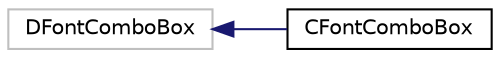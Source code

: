 digraph "类继承关系图"
{
  edge [fontname="Helvetica",fontsize="10",labelfontname="Helvetica",labelfontsize="10"];
  node [fontname="Helvetica",fontsize="10",shape=record];
  rankdir="LR";
  Node2859 [label="DFontComboBox",height=0.2,width=0.4,color="grey75", fillcolor="white", style="filled"];
  Node2859 -> Node0 [dir="back",color="midnightblue",fontsize="10",style="solid",fontname="Helvetica"];
  Node0 [label="CFontComboBox",height=0.2,width=0.4,color="black", fillcolor="white", style="filled",URL="$class_c_font_combo_box.html"];
}
